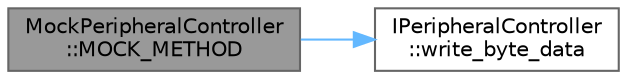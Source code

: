 digraph "MockPeripheralController::MOCK_METHOD"
{
 // LATEX_PDF_SIZE
  bgcolor="transparent";
  edge [fontname=Helvetica,fontsize=10,labelfontname=Helvetica,labelfontsize=10];
  node [fontname=Helvetica,fontsize=10,shape=box,height=0.2,width=0.4];
  rankdir="LR";
  Node1 [id="Node000001",label="MockPeripheralController\l::MOCK_METHOD",height=0.2,width=0.4,color="gray40", fillcolor="grey60", style="filled", fontcolor="black",tooltip="Mocked method to write a byte of data to a specific register."];
  Node1 -> Node2 [id="edge1_Node000001_Node000002",color="steelblue1",style="solid",tooltip=" "];
  Node2 [id="Node000002",label="IPeripheralController\l::write_byte_data",height=0.2,width=0.4,color="grey40", fillcolor="white", style="filled",URL="$classIPeripheralController.html#a3da03878435a865d4edc2dbd947d4674",tooltip=" "];
}
